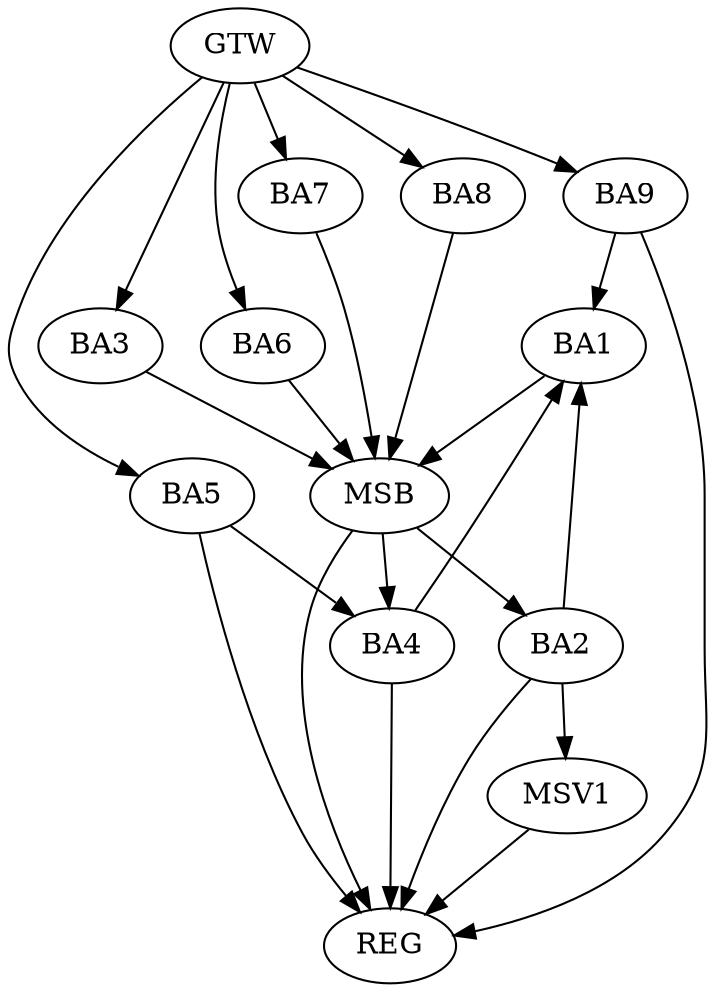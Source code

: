 strict digraph G {
  BA1 [ label="BA1" ];
  BA2 [ label="BA2" ];
  BA3 [ label="BA3" ];
  BA4 [ label="BA4" ];
  BA5 [ label="BA5" ];
  BA6 [ label="BA6" ];
  BA7 [ label="BA7" ];
  BA8 [ label="BA8" ];
  BA9 [ label="BA9" ];
  GTW [ label="GTW" ];
  REG [ label="REG" ];
  MSB [ label="MSB" ];
  MSV1 [ label="MSV1" ];
  BA2 -> BA1;
  BA4 -> BA1;
  BA5 -> BA4;
  BA9 -> BA1;
  GTW -> BA3;
  GTW -> BA5;
  GTW -> BA6;
  GTW -> BA7;
  GTW -> BA8;
  GTW -> BA9;
  BA2 -> REG;
  BA4 -> REG;
  BA5 -> REG;
  BA9 -> REG;
  BA1 -> MSB;
  MSB -> BA2;
  MSB -> REG;
  BA3 -> MSB;
  BA6 -> MSB;
  MSB -> BA4;
  BA7 -> MSB;
  BA8 -> MSB;
  BA2 -> MSV1;
  MSV1 -> REG;
}
